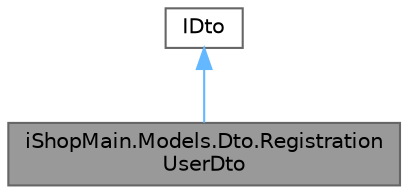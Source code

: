 digraph "iShopMain.Models.Dto.RegistrationUserDto"
{
 // LATEX_PDF_SIZE
  bgcolor="transparent";
  edge [fontname=Helvetica,fontsize=10,labelfontname=Helvetica,labelfontsize=10];
  node [fontname=Helvetica,fontsize=10,shape=box,height=0.2,width=0.4];
  Node1 [id="Node000001",label="iShopMain.Models.Dto.Registration\lUserDto",height=0.2,width=0.4,color="gray40", fillcolor="grey60", style="filled", fontcolor="black",tooltip=" "];
  Node2 -> Node1 [id="edge1_Node000001_Node000002",dir="back",color="steelblue1",style="solid",tooltip=" "];
  Node2 [id="Node000002",label="IDto",height=0.2,width=0.4,color="gray40", fillcolor="white", style="filled",URL="$interfacei_shop_main_1_1_models_1_1_dto_1_1_i_dto.html",tooltip=" "];
}
